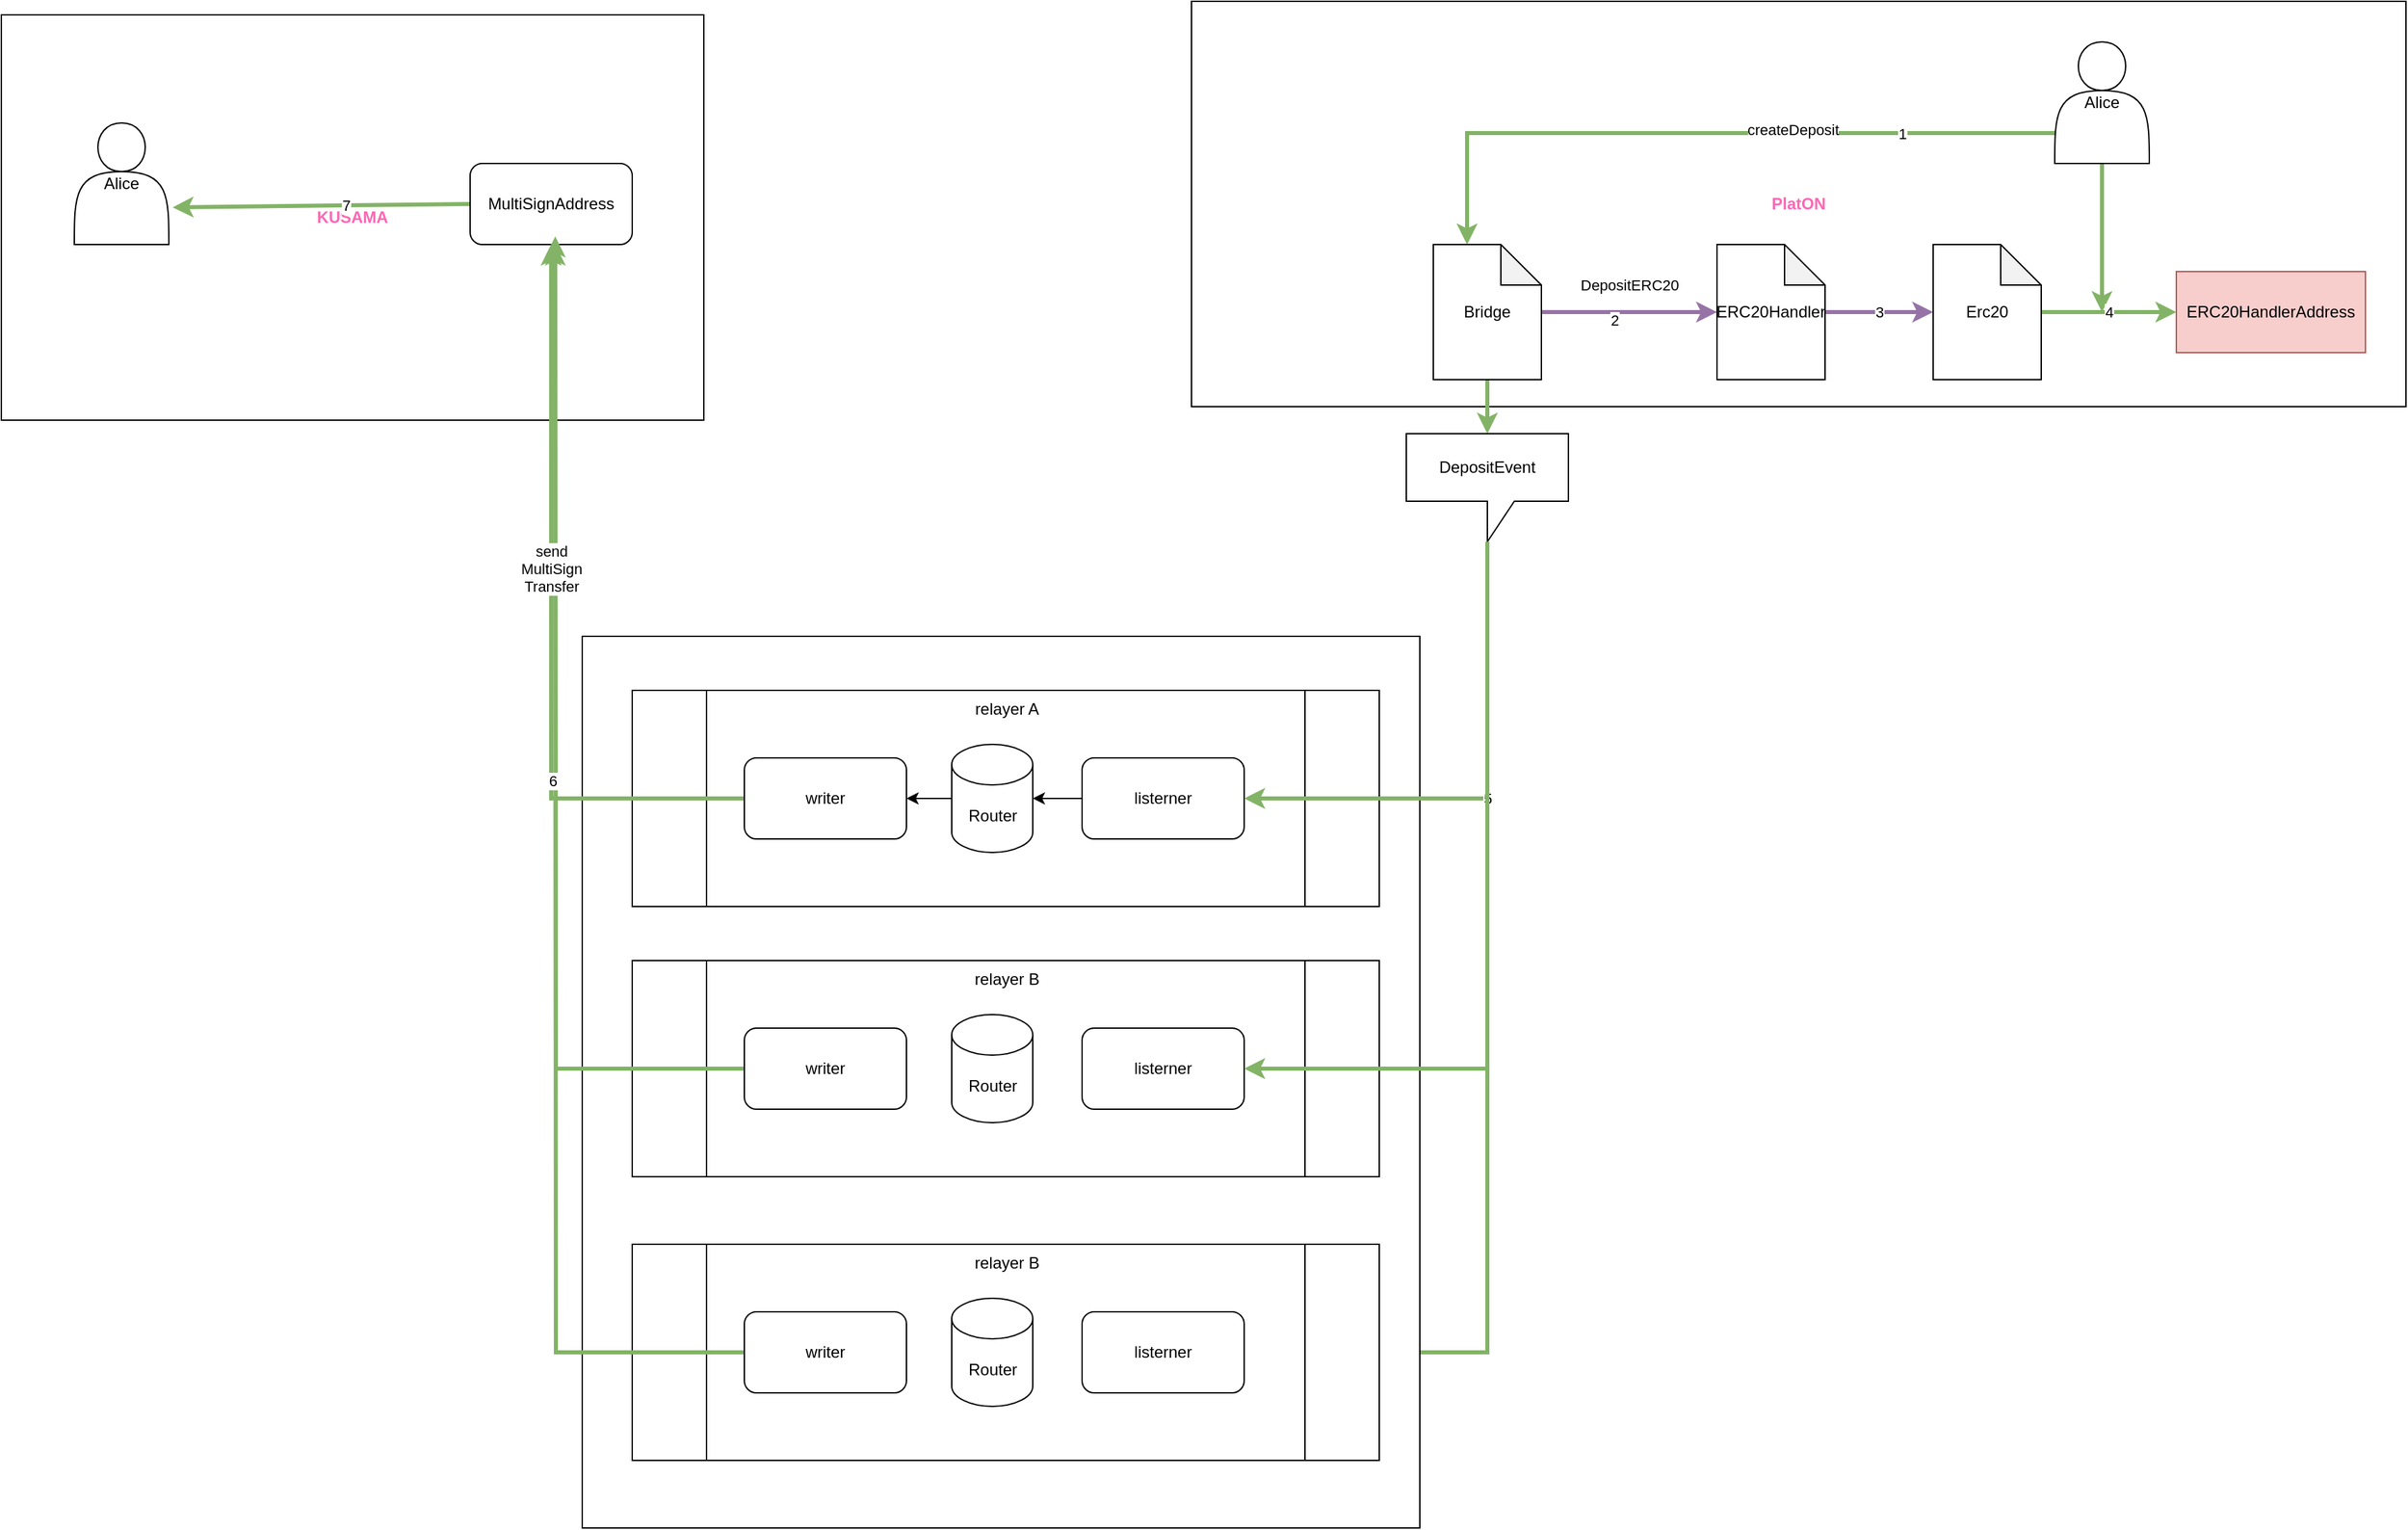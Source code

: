 <mxfile version="14.2.9" type="github">
  <diagram id="x34OSf49trFa9tegehAC" name="Page-1">
    <mxGraphModel dx="2542" dy="1512" grid="1" gridSize="10" guides="1" tooltips="1" connect="1" arrows="1" fold="1" page="1" pageScale="1" pageWidth="827" pageHeight="1169" math="0" shadow="0">
      <root>
        <mxCell id="0" />
        <mxCell id="1" parent="0" />
        <mxCell id="SNnnoxddo8H40Yw-GeYr-11" style="edgeStyle=orthogonalEdgeStyle;rounded=0;orthogonalLoop=1;jettySize=auto;html=1;exitX=0;exitY=0;exitDx=60;exitDy=80;exitPerimeter=0;entryX=1;entryY=0.5;entryDx=0;entryDy=0;strokeWidth=3;fillColor=#d5e8d4;strokeColor=#82b366;" edge="1" parent="1" source="TqZ2MGkL9OgCkGyU2h-A-49" target="TqZ2MGkL9OgCkGyU2h-A-30">
          <mxGeometry relative="1" as="geometry" />
        </mxCell>
        <mxCell id="TqZ2MGkL9OgCkGyU2h-A-1" value="" style="rounded=0;whiteSpace=wrap;html=1;" parent="1" vertex="1">
          <mxGeometry x="790" y="610" width="620" height="660" as="geometry" />
        </mxCell>
        <mxCell id="TqZ2MGkL9OgCkGyU2h-A-2" value="&lt;b&gt;&lt;font color=&quot;#ff66b3&quot;&gt;KUSAMA&lt;/font&gt;&lt;/b&gt;" style="rounded=0;whiteSpace=wrap;html=1;" parent="1" vertex="1">
          <mxGeometry x="360" y="150" width="520" height="300" as="geometry" />
        </mxCell>
        <mxCell id="SNnnoxddo8H40Yw-GeYr-18" style="rounded=0;orthogonalLoop=1;jettySize=auto;html=1;exitX=0;exitY=0.5;exitDx=0;exitDy=0;entryX=1.04;entryY=0.694;entryDx=0;entryDy=0;entryPerimeter=0;strokeWidth=3;fillColor=#d5e8d4;strokeColor=#82b366;" edge="1" parent="1" source="TqZ2MGkL9OgCkGyU2h-A-3" target="TqZ2MGkL9OgCkGyU2h-A-17">
          <mxGeometry relative="1" as="geometry" />
        </mxCell>
        <mxCell id="SNnnoxddo8H40Yw-GeYr-19" value="7" style="edgeLabel;html=1;align=center;verticalAlign=middle;resizable=0;points=[];" vertex="1" connectable="0" parent="SNnnoxddo8H40Yw-GeYr-18">
          <mxGeometry x="-0.158" relative="1" as="geometry">
            <mxPoint as="offset" />
          </mxGeometry>
        </mxCell>
        <mxCell id="TqZ2MGkL9OgCkGyU2h-A-3" value="MultiSignAddress" style="rounded=1;whiteSpace=wrap;html=1;" parent="1" vertex="1">
          <mxGeometry x="707" y="260" width="120" height="60" as="geometry" />
        </mxCell>
        <mxCell id="TqZ2MGkL9OgCkGyU2h-A-8" value="relayer A&lt;br&gt;" style="shape=process;whiteSpace=wrap;html=1;backgroundOutline=1;align=center;verticalAlign=top;" parent="1" vertex="1">
          <mxGeometry x="827" y="650" width="553" height="160" as="geometry" />
        </mxCell>
        <mxCell id="SNnnoxddo8H40Yw-GeYr-5" style="edgeStyle=orthogonalEdgeStyle;rounded=0;orthogonalLoop=1;jettySize=auto;html=1;exitX=0;exitY=0.5;exitDx=0;exitDy=0;exitPerimeter=0;entryX=1;entryY=0.5;entryDx=0;entryDy=0;" edge="1" parent="1" source="TqZ2MGkL9OgCkGyU2h-A-10" target="TqZ2MGkL9OgCkGyU2h-A-16">
          <mxGeometry relative="1" as="geometry" />
        </mxCell>
        <mxCell id="TqZ2MGkL9OgCkGyU2h-A-10" value="Router" style="shape=cylinder3;whiteSpace=wrap;html=1;boundedLbl=1;backgroundOutline=1;size=15;align=center;" parent="1" vertex="1">
          <mxGeometry x="1063.5" y="690" width="60" height="80" as="geometry" />
        </mxCell>
        <mxCell id="SNnnoxddo8H40Yw-GeYr-4" style="edgeStyle=orthogonalEdgeStyle;rounded=0;orthogonalLoop=1;jettySize=auto;html=1;exitX=0;exitY=0.5;exitDx=0;exitDy=0;entryX=1;entryY=0.5;entryDx=0;entryDy=0;entryPerimeter=0;" edge="1" parent="1" source="TqZ2MGkL9OgCkGyU2h-A-12" target="TqZ2MGkL9OgCkGyU2h-A-10">
          <mxGeometry relative="1" as="geometry" />
        </mxCell>
        <mxCell id="TqZ2MGkL9OgCkGyU2h-A-12" value="listerner" style="rounded=1;whiteSpace=wrap;html=1;align=center;" parent="1" vertex="1">
          <mxGeometry x="1160" y="700" width="120" height="60" as="geometry" />
        </mxCell>
        <mxCell id="SNnnoxddo8H40Yw-GeYr-14" style="edgeStyle=orthogonalEdgeStyle;rounded=0;orthogonalLoop=1;jettySize=auto;html=1;exitX=0;exitY=0.5;exitDx=0;exitDy=0;entryX=0.5;entryY=1;entryDx=0;entryDy=0;strokeWidth=3;fillColor=#d5e8d4;strokeColor=#82b366;" edge="1" parent="1" source="TqZ2MGkL9OgCkGyU2h-A-16" target="TqZ2MGkL9OgCkGyU2h-A-3">
          <mxGeometry relative="1" as="geometry" />
        </mxCell>
        <mxCell id="TqZ2MGkL9OgCkGyU2h-A-16" value="writer" style="rounded=1;whiteSpace=wrap;html=1;align=center;" parent="1" vertex="1">
          <mxGeometry x="910" y="700" width="120" height="60" as="geometry" />
        </mxCell>
        <mxCell id="TqZ2MGkL9OgCkGyU2h-A-17" value="Alice" style="shape=actor;whiteSpace=wrap;html=1;align=center;" parent="1" vertex="1">
          <mxGeometry x="414" y="230" width="70" height="90" as="geometry" />
        </mxCell>
        <mxCell id="TqZ2MGkL9OgCkGyU2h-A-18" value="&lt;b&gt;&lt;font color=&quot;#ff66b3&quot;&gt;PlatON&lt;/font&gt;&lt;/b&gt;" style="rounded=0;whiteSpace=wrap;html=1;" parent="1" vertex="1">
          <mxGeometry x="1241" y="140" width="899" height="300" as="geometry" />
        </mxCell>
        <mxCell id="TqZ2MGkL9OgCkGyU2h-A-51" style="rounded=0;orthogonalLoop=1;jettySize=auto;html=1;exitX=0;exitY=0.75;exitDx=0;exitDy=0;entryX=0;entryY=0;entryDx=25;entryDy=0;entryPerimeter=0;fillColor=#d5e8d4;strokeColor=#82b366;strokeWidth=3;edgeStyle=orthogonalEdgeStyle;" parent="1" source="TqZ2MGkL9OgCkGyU2h-A-21" target="TqZ2MGkL9OgCkGyU2h-A-37" edge="1">
          <mxGeometry relative="1" as="geometry" />
        </mxCell>
        <mxCell id="TqZ2MGkL9OgCkGyU2h-A-52" value="createDeposit" style="edgeLabel;html=1;align=center;verticalAlign=middle;resizable=0;points=[];" parent="TqZ2MGkL9OgCkGyU2h-A-51" vertex="1" connectable="0">
          <mxGeometry x="-0.25" y="-3" relative="1" as="geometry">
            <mxPoint as="offset" />
          </mxGeometry>
        </mxCell>
        <mxCell id="TqZ2MGkL9OgCkGyU2h-A-56" value="1" style="edgeLabel;html=1;align=center;verticalAlign=middle;resizable=0;points=[];" parent="TqZ2MGkL9OgCkGyU2h-A-51" vertex="1" connectable="0">
          <mxGeometry x="-0.561" relative="1" as="geometry">
            <mxPoint as="offset" />
          </mxGeometry>
        </mxCell>
        <mxCell id="TqZ2MGkL9OgCkGyU2h-A-58" style="edgeStyle=none;rounded=0;orthogonalLoop=1;jettySize=auto;html=1;exitX=0.5;exitY=1;exitDx=0;exitDy=0;strokeWidth=3;fillColor=#d5e8d4;strokeColor=#82b366;" parent="1" source="TqZ2MGkL9OgCkGyU2h-A-21" edge="1">
          <mxGeometry relative="1" as="geometry">
            <mxPoint x="1915" y="370" as="targetPoint" />
          </mxGeometry>
        </mxCell>
        <mxCell id="TqZ2MGkL9OgCkGyU2h-A-21" value="Alice" style="shape=actor;whiteSpace=wrap;html=1;align=center;" parent="1" vertex="1">
          <mxGeometry x="1880" y="170" width="70" height="90" as="geometry" />
        </mxCell>
        <mxCell id="TqZ2MGkL9OgCkGyU2h-A-22" value="relayer B" style="shape=process;whiteSpace=wrap;html=1;backgroundOutline=1;align=center;verticalAlign=top;" parent="1" vertex="1">
          <mxGeometry x="827" y="850" width="553" height="160" as="geometry" />
        </mxCell>
        <mxCell id="TqZ2MGkL9OgCkGyU2h-A-23" value="Router" style="shape=cylinder3;whiteSpace=wrap;html=1;boundedLbl=1;backgroundOutline=1;size=15;align=center;" parent="1" vertex="1">
          <mxGeometry x="1063.5" y="890" width="60" height="80" as="geometry" />
        </mxCell>
        <mxCell id="TqZ2MGkL9OgCkGyU2h-A-24" value="listerner" style="rounded=1;whiteSpace=wrap;html=1;align=center;" parent="1" vertex="1">
          <mxGeometry x="1160" y="900" width="120" height="60" as="geometry" />
        </mxCell>
        <mxCell id="SNnnoxddo8H40Yw-GeYr-15" style="edgeStyle=orthogonalEdgeStyle;rounded=0;orthogonalLoop=1;jettySize=auto;html=1;exitX=0;exitY=0.5;exitDx=0;exitDy=0;strokeWidth=3;fillColor=#d5e8d4;strokeColor=#82b366;" edge="1" parent="1" source="TqZ2MGkL9OgCkGyU2h-A-27">
          <mxGeometry relative="1" as="geometry">
            <mxPoint x="770" y="314" as="targetPoint" />
          </mxGeometry>
        </mxCell>
        <mxCell id="TqZ2MGkL9OgCkGyU2h-A-27" value="writer" style="rounded=1;whiteSpace=wrap;html=1;align=center;" parent="1" vertex="1">
          <mxGeometry x="910" y="900" width="120" height="60" as="geometry" />
        </mxCell>
        <mxCell id="TqZ2MGkL9OgCkGyU2h-A-28" value="relayer B" style="shape=process;whiteSpace=wrap;html=1;backgroundOutline=1;align=center;verticalAlign=top;" parent="1" vertex="1">
          <mxGeometry x="827" y="1060" width="553" height="160" as="geometry" />
        </mxCell>
        <mxCell id="TqZ2MGkL9OgCkGyU2h-A-29" value="Router" style="shape=cylinder3;whiteSpace=wrap;html=1;boundedLbl=1;backgroundOutline=1;size=15;align=center;" parent="1" vertex="1">
          <mxGeometry x="1063.5" y="1100" width="60" height="80" as="geometry" />
        </mxCell>
        <mxCell id="TqZ2MGkL9OgCkGyU2h-A-30" value="listerner" style="rounded=1;whiteSpace=wrap;html=1;align=center;" parent="1" vertex="1">
          <mxGeometry x="1160" y="1110" width="120" height="60" as="geometry" />
        </mxCell>
        <mxCell id="SNnnoxddo8H40Yw-GeYr-16" style="edgeStyle=orthogonalEdgeStyle;rounded=0;orthogonalLoop=1;jettySize=auto;html=1;exitX=0;exitY=0.5;exitDx=0;exitDy=0;strokeWidth=3;fillColor=#d5e8d4;strokeColor=#82b366;" edge="1" parent="1" source="TqZ2MGkL9OgCkGyU2h-A-35">
          <mxGeometry relative="1" as="geometry">
            <mxPoint x="770" y="320" as="targetPoint" />
          </mxGeometry>
        </mxCell>
        <mxCell id="SNnnoxddo8H40Yw-GeYr-17" value="6" style="edgeLabel;html=1;align=center;verticalAlign=middle;resizable=0;points=[];" vertex="1" connectable="0" parent="SNnnoxddo8H40Yw-GeYr-16">
          <mxGeometry x="0.173" y="2" relative="1" as="geometry">
            <mxPoint as="offset" />
          </mxGeometry>
        </mxCell>
        <mxCell id="SNnnoxddo8H40Yw-GeYr-20" value="send&lt;br&gt;MultiSign&lt;br&gt;Transfer" style="edgeLabel;html=1;align=center;verticalAlign=middle;resizable=0;points=[];" vertex="1" connectable="0" parent="SNnnoxddo8H40Yw-GeYr-16">
          <mxGeometry x="0.345" y="3" relative="1" as="geometry">
            <mxPoint y="-74.17" as="offset" />
          </mxGeometry>
        </mxCell>
        <mxCell id="TqZ2MGkL9OgCkGyU2h-A-35" value="writer" style="rounded=1;whiteSpace=wrap;html=1;align=center;" parent="1" vertex="1">
          <mxGeometry x="910" y="1110" width="120" height="60" as="geometry" />
        </mxCell>
        <mxCell id="TqZ2MGkL9OgCkGyU2h-A-36" value="DepositERC20" style="edgeStyle=orthogonalEdgeStyle;rounded=0;orthogonalLoop=1;jettySize=auto;html=1;fillColor=#e1d5e7;strokeColor=#9673a6;strokeWidth=3;entryX=0;entryY=0.5;entryDx=0;entryDy=0;entryPerimeter=0;" parent="1" source="TqZ2MGkL9OgCkGyU2h-A-37" target="TqZ2MGkL9OgCkGyU2h-A-44" edge="1">
          <mxGeometry y="20" relative="1" as="geometry">
            <Array as="points" />
            <mxPoint as="offset" />
            <mxPoint x="1580" y="370" as="targetPoint" />
          </mxGeometry>
        </mxCell>
        <mxCell id="TqZ2MGkL9OgCkGyU2h-A-57" value="2" style="edgeLabel;html=1;align=center;verticalAlign=middle;resizable=0;points=[];" parent="TqZ2MGkL9OgCkGyU2h-A-36" vertex="1" connectable="0">
          <mxGeometry x="-0.169" y="-6" relative="1" as="geometry">
            <mxPoint as="offset" />
          </mxGeometry>
        </mxCell>
        <mxCell id="SNnnoxddo8H40Yw-GeYr-1" style="edgeStyle=orthogonalEdgeStyle;rounded=0;orthogonalLoop=1;jettySize=auto;html=1;exitX=0.5;exitY=1;exitDx=0;exitDy=0;exitPerimeter=0;entryX=0.5;entryY=0;entryDx=0;entryDy=0;entryPerimeter=0;fillColor=#d5e8d4;strokeColor=#82b366;strokeWidth=3;" edge="1" parent="1" source="TqZ2MGkL9OgCkGyU2h-A-37" target="TqZ2MGkL9OgCkGyU2h-A-49">
          <mxGeometry relative="1" as="geometry" />
        </mxCell>
        <mxCell id="TqZ2MGkL9OgCkGyU2h-A-37" value="Bridge" style="shape=note;whiteSpace=wrap;html=1;backgroundOutline=1;darkOpacity=0.05;align=center;" parent="1" vertex="1">
          <mxGeometry x="1420" y="320" width="80" height="100" as="geometry" />
        </mxCell>
        <mxCell id="TqZ2MGkL9OgCkGyU2h-A-43" value="3" style="edgeStyle=orthogonalEdgeStyle;rounded=0;orthogonalLoop=1;jettySize=auto;html=1;strokeWidth=3;fillColor=#e1d5e7;strokeColor=#9673a6;" parent="1" source="TqZ2MGkL9OgCkGyU2h-A-44" target="TqZ2MGkL9OgCkGyU2h-A-45" edge="1">
          <mxGeometry relative="1" as="geometry">
            <Array as="points">
              <mxPoint x="1750" y="370" />
              <mxPoint x="1750" y="370" />
            </Array>
          </mxGeometry>
        </mxCell>
        <mxCell id="TqZ2MGkL9OgCkGyU2h-A-44" value="ERC20Handler" style="shape=note;whiteSpace=wrap;html=1;backgroundOutline=1;darkOpacity=0.05;align=center;" parent="1" vertex="1">
          <mxGeometry x="1630" y="320" width="80" height="100" as="geometry" />
        </mxCell>
        <mxCell id="TqZ2MGkL9OgCkGyU2h-A-54" value="4" style="edgeStyle=orthogonalEdgeStyle;rounded=0;orthogonalLoop=1;jettySize=auto;html=1;strokeWidth=3;fillColor=#d5e8d4;strokeColor=#82b366;" parent="1" source="TqZ2MGkL9OgCkGyU2h-A-45" target="TqZ2MGkL9OgCkGyU2h-A-53" edge="1">
          <mxGeometry relative="1" as="geometry" />
        </mxCell>
        <mxCell id="TqZ2MGkL9OgCkGyU2h-A-45" value="Erc20" style="shape=note;whiteSpace=wrap;html=1;backgroundOutline=1;darkOpacity=0.05;align=center;" parent="1" vertex="1">
          <mxGeometry x="1790" y="320" width="80" height="100" as="geometry" />
        </mxCell>
        <mxCell id="SNnnoxddo8H40Yw-GeYr-3" style="edgeStyle=orthogonalEdgeStyle;rounded=0;orthogonalLoop=1;jettySize=auto;html=1;exitX=0;exitY=0;exitDx=60;exitDy=80;exitPerimeter=0;entryX=1;entryY=0.5;entryDx=0;entryDy=0;fillColor=#d5e8d4;strokeColor=#82b366;strokeWidth=3;" edge="1" parent="1" source="TqZ2MGkL9OgCkGyU2h-A-49" target="TqZ2MGkL9OgCkGyU2h-A-12">
          <mxGeometry relative="1" as="geometry" />
        </mxCell>
        <mxCell id="SNnnoxddo8H40Yw-GeYr-9" value="5" style="edgeLabel;html=1;align=center;verticalAlign=middle;resizable=0;points=[];" vertex="1" connectable="0" parent="SNnnoxddo8H40Yw-GeYr-3">
          <mxGeometry x="-0.67" y="2" relative="1" as="geometry">
            <mxPoint x="-2" y="129" as="offset" />
          </mxGeometry>
        </mxCell>
        <mxCell id="TqZ2MGkL9OgCkGyU2h-A-49" value="DepositEvent" style="shape=callout;whiteSpace=wrap;html=1;perimeter=calloutPerimeter;align=center;rotation=0;" parent="1" vertex="1">
          <mxGeometry x="1400" y="460" width="120" height="80" as="geometry" />
        </mxCell>
        <mxCell id="TqZ2MGkL9OgCkGyU2h-A-53" value="ERC20HandlerAddress" style="whiteSpace=wrap;html=1;fillColor=#f8cecc;strokeColor=#b85450;" parent="1" vertex="1">
          <mxGeometry x="1970" y="340" width="140" height="60" as="geometry" />
        </mxCell>
        <mxCell id="SNnnoxddo8H40Yw-GeYr-10" style="edgeStyle=orthogonalEdgeStyle;rounded=0;orthogonalLoop=1;jettySize=auto;html=1;exitX=0;exitY=0;exitDx=60;exitDy=80;exitPerimeter=0;entryX=1;entryY=0.5;entryDx=0;entryDy=0;strokeWidth=3;fillColor=#d5e8d4;strokeColor=#82b366;" edge="1" parent="1" source="TqZ2MGkL9OgCkGyU2h-A-49" target="TqZ2MGkL9OgCkGyU2h-A-24">
          <mxGeometry relative="1" as="geometry" />
        </mxCell>
      </root>
    </mxGraphModel>
  </diagram>
</mxfile>
